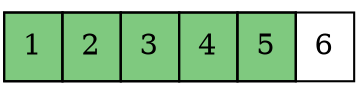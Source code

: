 graph title {
    node[shape=plaintext fixedsize=true colorscheme=accent8 ];
    nodesep=0;
    c[style=invis];
    a[
        label=< <TABLE CELLBORDER="1" BORDER="0" CELLSPACING="0" CELLPADDING="8">
            <tr>
                <td BGCOLOR="1">1</td>
                <td BGCOLOR="1">2</td>
                <td BGCOLOR="1">3</td>
                <td BGCOLOR="1">4</td>
                <td BGCOLOR="1">5</td>
                <td >6</td>
            </tr>
        </TABLE> >
    ]
    d[style=invis];
}
